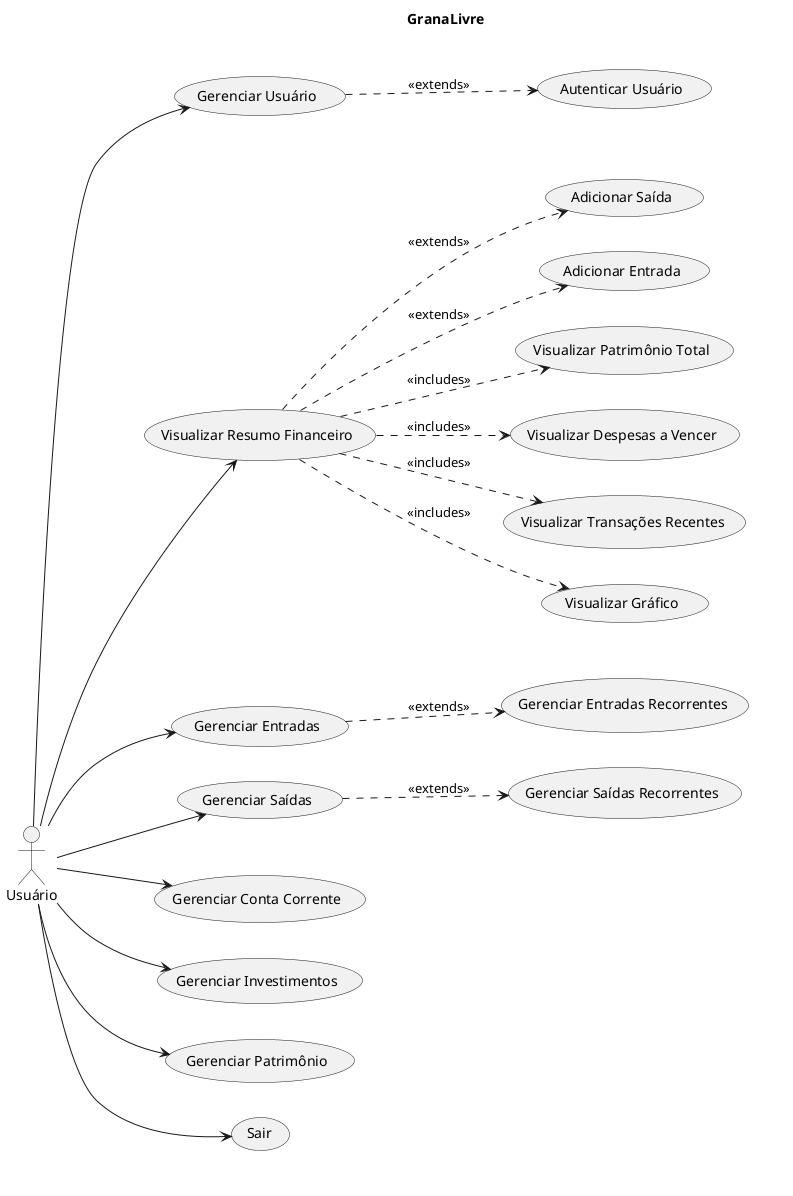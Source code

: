@startuml GranaLivreUseCases

left to right direction

skinparam packageBorderColor transparent
skinparam packageBackgroundColor transparent

actor "Usuário" as User

rectangle "GranaLivre" {

    ' ----------------------
    ' Bloco: Usuário
    ' ----------------------
    rectangle {
        usecase "Gerenciar Usuário" as UC_GerenciarUsuario
        usecase "Autenticar Usuário" as UC_AutenticarUsuario
        UC_GerenciarUsuario ..> UC_AutenticarUsuario : <<extends>>
    }

    ' ----------------------
    ' Bloco: Resumo Financeiro
    ' ----------------------
    rectangle {
        usecase "Visualizar Resumo Financeiro" as UC_Resumo
        usecase "Visualizar Gráfico" as UC_GraficoResumo
        usecase "Visualizar Transações Recentes" as UC_TransacoesRecentes
        usecase "Visualizar Despesas a Vencer" as UC_DespesasVencer
        usecase "Visualizar Patrimônio Total" as UC_PatrimonioTotal
        usecase "Adicionar Entrada" as UC_AdicionarEntrada
        usecase "Adicionar Saída" as UC_AdicionarSaida

        UC_Resumo ..> UC_GraficoResumo : <<includes>>
        UC_Resumo ..> UC_TransacoesRecentes : <<includes>>
        UC_Resumo ..> UC_DespesasVencer : <<includes>>
        UC_Resumo ..> UC_PatrimonioTotal : <<includes>>
        UC_Resumo ..> UC_AdicionarEntrada : <<extends>>
        UC_Resumo ..> UC_AdicionarSaida : <<extends>>
    }

    ' ----------------------
    ' Bloco: Movimentações
    ' ----------------------
    rectangle {
        usecase "Gerenciar Entradas" as UC_Entradas
        usecase "Gerenciar Entradas Recorrentes" as UC_EntradasRecorrentes
        usecase "Gerenciar Saídas" as UC_Saidas
        usecase "Gerenciar Saídas Recorrentes" as UC_SaidasRecorrentes

        UC_Entradas ..> UC_EntradasRecorrentes : <<extends>>
        UC_Saidas ..> UC_SaidasRecorrentes : <<extends>>
    }

    ' ----------------------
    ' Bloco: Outros
    ' ----------------------
    rectangle {
        usecase "Gerenciar Conta Corrente" as UC_ContaCorrente
        usecase "Gerenciar Investimentos" as UC_Investimentos
        usecase "Gerenciar Patrimônio" as UC_Patrimonio
        usecase "Sair" as UC_Sair
    }
}

' ----------------------
' Ligações com o ator
' ----------------------
User --> UC_GerenciarUsuario
User --> UC_Resumo
User --> UC_Entradas
User --> UC_Saidas
User --> UC_ContaCorrente
User --> UC_Investimentos
User --> UC_Patrimonio
User --> UC_Sair

@enduml